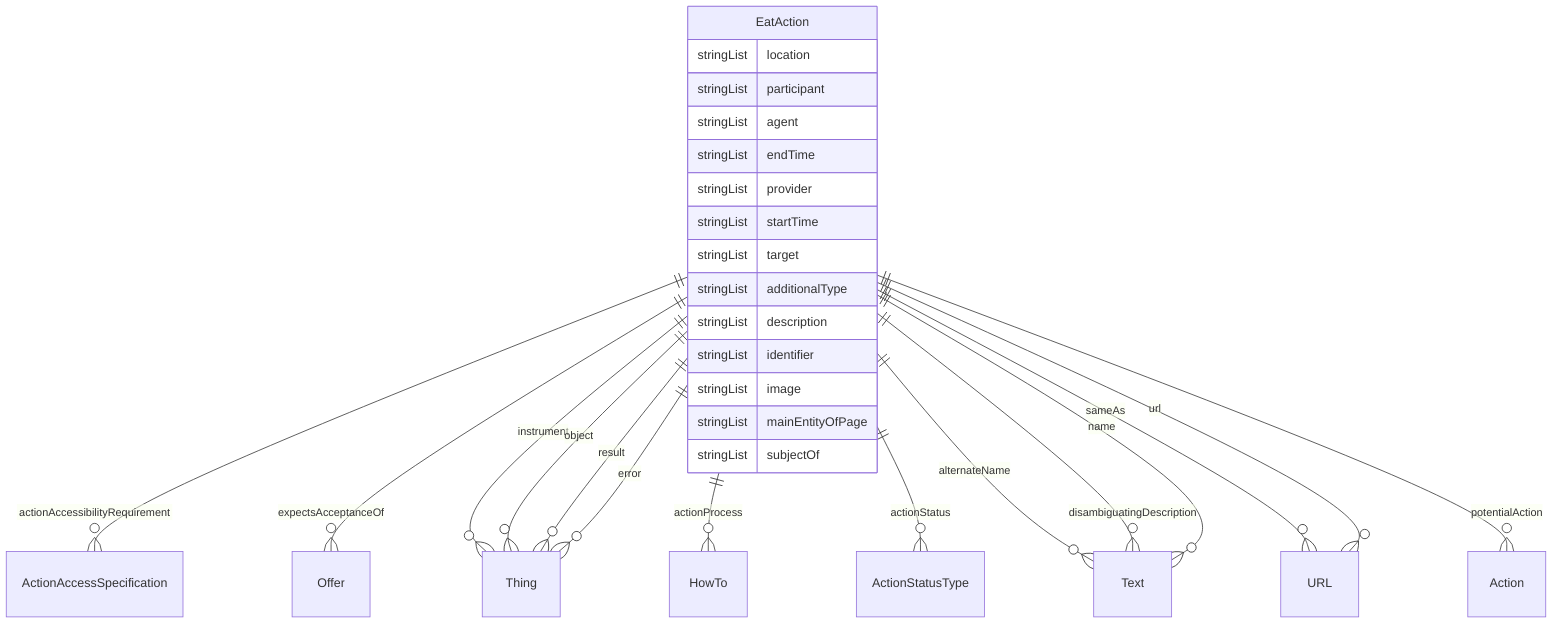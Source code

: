 erDiagram
EatAction {
    stringList location  
    stringList participant  
    stringList agent  
    stringList endTime  
    stringList provider  
    stringList startTime  
    stringList target  
    stringList additionalType  
    stringList description  
    stringList identifier  
    stringList image  
    stringList mainEntityOfPage  
    stringList subjectOf  
}

EatAction ||--}o ActionAccessSpecification : "actionAccessibilityRequirement"
EatAction ||--}o Offer : "expectsAcceptanceOf"
EatAction ||--}o Thing : "instrument"
EatAction ||--}o Thing : "object"
EatAction ||--}o Thing : "result"
EatAction ||--}o HowTo : "actionProcess"
EatAction ||--}o ActionStatusType : "actionStatus"
EatAction ||--}o Thing : "error"
EatAction ||--}o Text : "alternateName"
EatAction ||--}o Text : "disambiguatingDescription"
EatAction ||--}o Text : "name"
EatAction ||--}o URL : "sameAs"
EatAction ||--}o Action : "potentialAction"
EatAction ||--}o URL : "url"